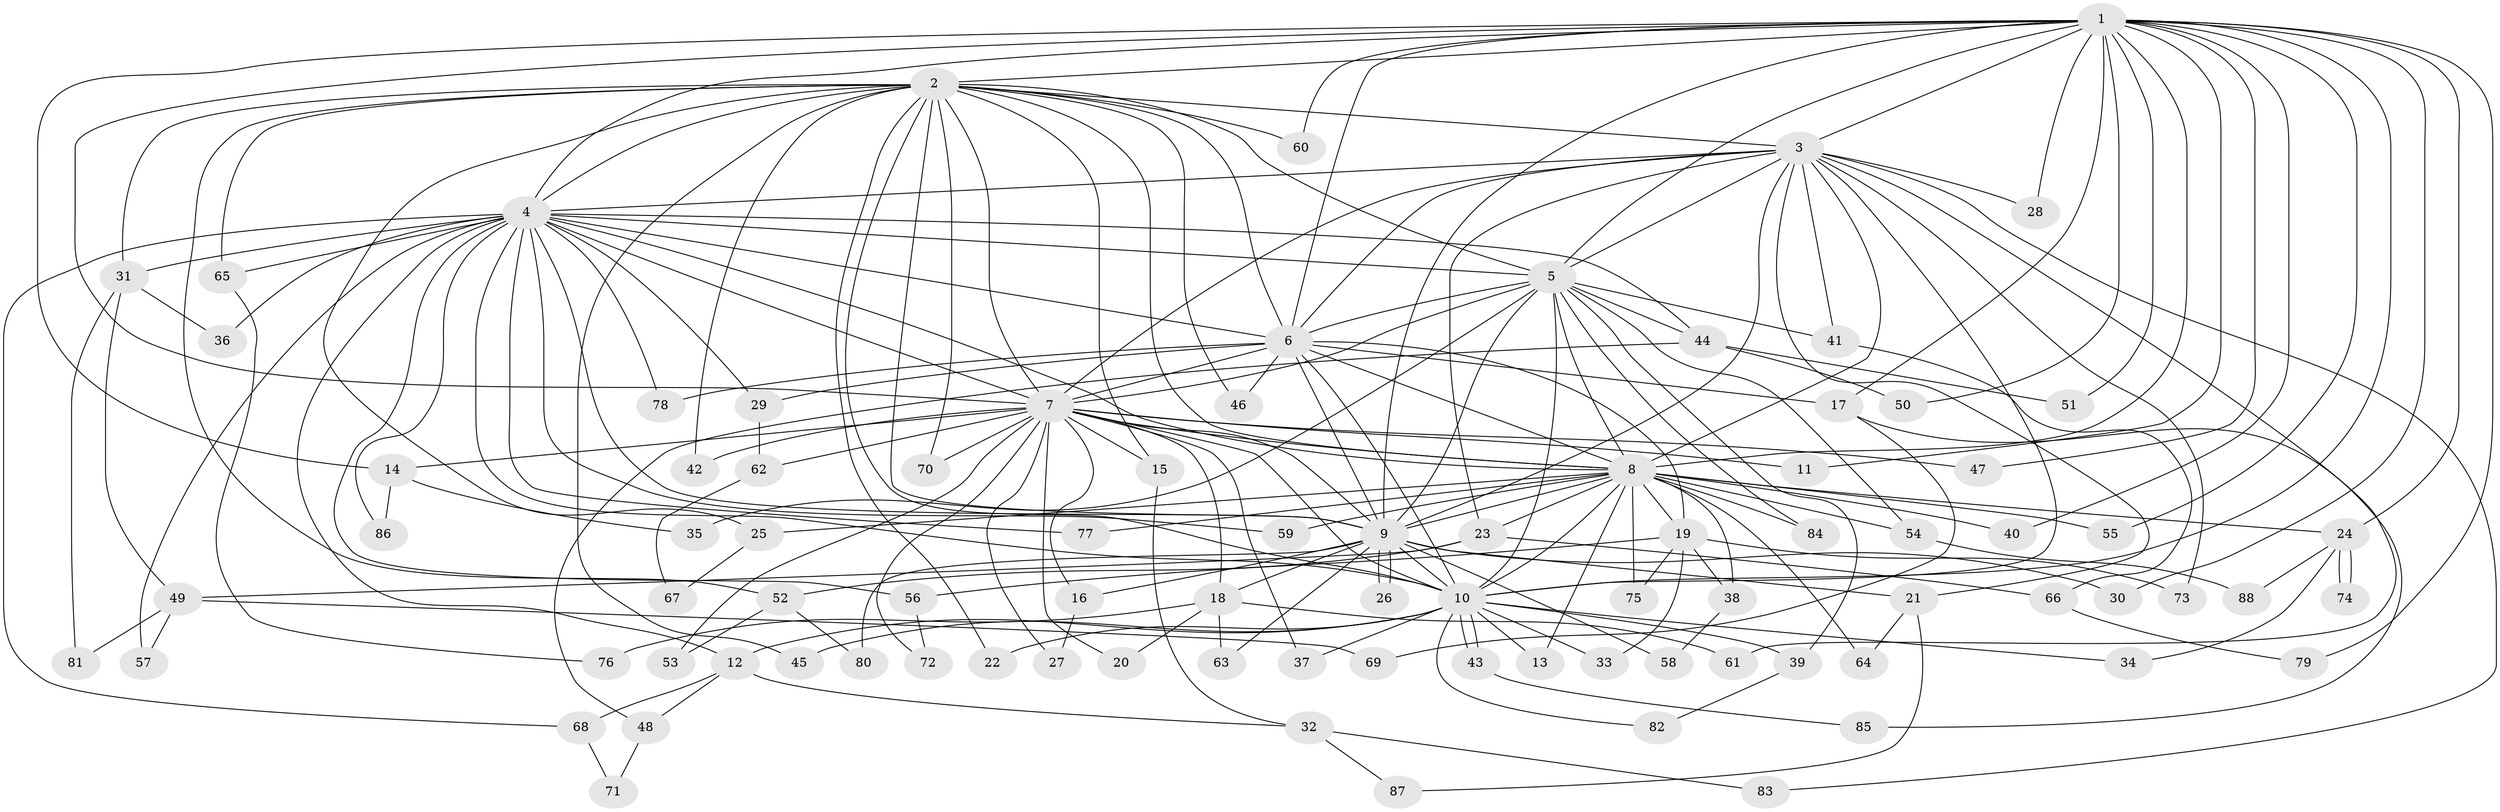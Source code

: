// coarse degree distribution, {13: 0.07692307692307693, 8: 0.038461538461538464, 15: 0.038461538461538464, 6: 0.038461538461538464, 17: 0.038461538461538464, 2: 0.46153846153846156, 3: 0.15384615384615385, 1: 0.07692307692307693, 4: 0.07692307692307693}
// Generated by graph-tools (version 1.1) at 2025/17/03/04/25 18:17:26]
// undirected, 88 vertices, 201 edges
graph export_dot {
graph [start="1"]
  node [color=gray90,style=filled];
  1;
  2;
  3;
  4;
  5;
  6;
  7;
  8;
  9;
  10;
  11;
  12;
  13;
  14;
  15;
  16;
  17;
  18;
  19;
  20;
  21;
  22;
  23;
  24;
  25;
  26;
  27;
  28;
  29;
  30;
  31;
  32;
  33;
  34;
  35;
  36;
  37;
  38;
  39;
  40;
  41;
  42;
  43;
  44;
  45;
  46;
  47;
  48;
  49;
  50;
  51;
  52;
  53;
  54;
  55;
  56;
  57;
  58;
  59;
  60;
  61;
  62;
  63;
  64;
  65;
  66;
  67;
  68;
  69;
  70;
  71;
  72;
  73;
  74;
  75;
  76;
  77;
  78;
  79;
  80;
  81;
  82;
  83;
  84;
  85;
  86;
  87;
  88;
  1 -- 2;
  1 -- 3;
  1 -- 4;
  1 -- 5;
  1 -- 6;
  1 -- 7;
  1 -- 8;
  1 -- 9;
  1 -- 10;
  1 -- 11;
  1 -- 14;
  1 -- 17;
  1 -- 24;
  1 -- 28;
  1 -- 30;
  1 -- 40;
  1 -- 47;
  1 -- 50;
  1 -- 51;
  1 -- 55;
  1 -- 60;
  1 -- 79;
  2 -- 3;
  2 -- 4;
  2 -- 5;
  2 -- 6;
  2 -- 7;
  2 -- 8;
  2 -- 9;
  2 -- 10;
  2 -- 15;
  2 -- 22;
  2 -- 25;
  2 -- 31;
  2 -- 42;
  2 -- 45;
  2 -- 46;
  2 -- 52;
  2 -- 60;
  2 -- 65;
  2 -- 70;
  3 -- 4;
  3 -- 5;
  3 -- 6;
  3 -- 7;
  3 -- 8;
  3 -- 9;
  3 -- 10;
  3 -- 21;
  3 -- 23;
  3 -- 28;
  3 -- 41;
  3 -- 61;
  3 -- 73;
  3 -- 83;
  4 -- 5;
  4 -- 6;
  4 -- 7;
  4 -- 8;
  4 -- 9;
  4 -- 10;
  4 -- 12;
  4 -- 29;
  4 -- 31;
  4 -- 36;
  4 -- 44;
  4 -- 56;
  4 -- 57;
  4 -- 59;
  4 -- 65;
  4 -- 68;
  4 -- 77;
  4 -- 78;
  4 -- 86;
  5 -- 6;
  5 -- 7;
  5 -- 8;
  5 -- 9;
  5 -- 10;
  5 -- 35;
  5 -- 39;
  5 -- 41;
  5 -- 44;
  5 -- 54;
  5 -- 84;
  6 -- 7;
  6 -- 8;
  6 -- 9;
  6 -- 10;
  6 -- 17;
  6 -- 19;
  6 -- 29;
  6 -- 46;
  6 -- 78;
  7 -- 8;
  7 -- 9;
  7 -- 10;
  7 -- 11;
  7 -- 14;
  7 -- 15;
  7 -- 16;
  7 -- 18;
  7 -- 20;
  7 -- 27;
  7 -- 37;
  7 -- 42;
  7 -- 47;
  7 -- 53;
  7 -- 62;
  7 -- 70;
  7 -- 72;
  8 -- 9;
  8 -- 10;
  8 -- 13;
  8 -- 19;
  8 -- 23;
  8 -- 24;
  8 -- 25;
  8 -- 38;
  8 -- 40;
  8 -- 54;
  8 -- 55;
  8 -- 59;
  8 -- 64;
  8 -- 75;
  8 -- 77;
  8 -- 84;
  9 -- 10;
  9 -- 16;
  9 -- 18;
  9 -- 21;
  9 -- 26;
  9 -- 26;
  9 -- 30;
  9 -- 58;
  9 -- 63;
  9 -- 80;
  10 -- 12;
  10 -- 13;
  10 -- 22;
  10 -- 33;
  10 -- 34;
  10 -- 37;
  10 -- 39;
  10 -- 43;
  10 -- 43;
  10 -- 45;
  10 -- 82;
  12 -- 32;
  12 -- 48;
  12 -- 68;
  14 -- 35;
  14 -- 86;
  15 -- 32;
  16 -- 27;
  17 -- 69;
  17 -- 85;
  18 -- 20;
  18 -- 61;
  18 -- 63;
  18 -- 76;
  19 -- 33;
  19 -- 38;
  19 -- 56;
  19 -- 73;
  19 -- 75;
  21 -- 64;
  21 -- 87;
  23 -- 49;
  23 -- 52;
  23 -- 66;
  24 -- 34;
  24 -- 74;
  24 -- 74;
  24 -- 88;
  25 -- 67;
  29 -- 62;
  31 -- 36;
  31 -- 49;
  31 -- 81;
  32 -- 83;
  32 -- 87;
  38 -- 58;
  39 -- 82;
  41 -- 66;
  43 -- 85;
  44 -- 48;
  44 -- 50;
  44 -- 51;
  48 -- 71;
  49 -- 57;
  49 -- 69;
  49 -- 81;
  52 -- 53;
  52 -- 80;
  54 -- 88;
  56 -- 72;
  62 -- 67;
  65 -- 76;
  66 -- 79;
  68 -- 71;
}
